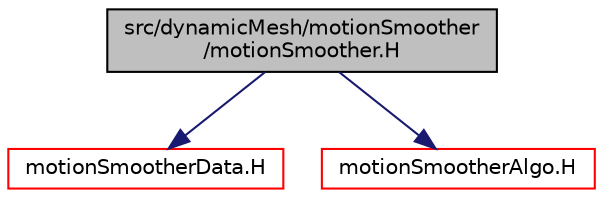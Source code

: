 digraph "src/dynamicMesh/motionSmoother/motionSmoother.H"
{
  bgcolor="transparent";
  edge [fontname="Helvetica",fontsize="10",labelfontname="Helvetica",labelfontsize="10"];
  node [fontname="Helvetica",fontsize="10",shape=record];
  Node0 [label="src/dynamicMesh/motionSmoother\l/motionSmoother.H",height=0.2,width=0.4,color="black", fillcolor="grey75", style="filled", fontcolor="black"];
  Node0 -> Node1 [color="midnightblue",fontsize="10",style="solid",fontname="Helvetica"];
  Node1 [label="motionSmootherData.H",height=0.2,width=0.4,color="red",URL="$a00605.html"];
  Node0 -> Node296 [color="midnightblue",fontsize="10",style="solid",fontname="Helvetica"];
  Node296 [label="motionSmootherAlgo.H",height=0.2,width=0.4,color="red",URL="$a00593.html"];
}
